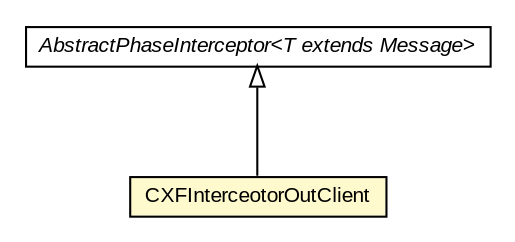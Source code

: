 #!/usr/local/bin/dot
#
# Class diagram 
# Generated by UMLGraph version R5_6-24-gf6e263 (http://www.umlgraph.org/)
#

digraph G {
	edge [fontname="arial",fontsize=10,labelfontname="arial",labelfontsize=10];
	node [fontname="arial",fontsize=10,shape=plaintext];
	nodesep=0.25;
	ranksep=0.5;
	// org.miloss.fgsms.agents.CXFInterceotorOutClient
	c207317 [label=<<table title="org.miloss.fgsms.agents.CXFInterceotorOutClient" border="0" cellborder="1" cellspacing="0" cellpadding="2" port="p" bgcolor="lemonChiffon" href="./CXFInterceotorOutClient.html">
		<tr><td><table border="0" cellspacing="0" cellpadding="1">
<tr><td align="center" balign="center"> CXFInterceotorOutClient </td></tr>
		</table></td></tr>
		</table>>, URL="./CXFInterceotorOutClient.html", fontname="arial", fontcolor="black", fontsize=10.0];
	//org.miloss.fgsms.agents.CXFInterceotorOutClient extends org.apache.cxf.phase.AbstractPhaseInterceptor
	c207613:p -> c207317:p [dir=back,arrowtail=empty];
	// org.apache.cxf.phase.AbstractPhaseInterceptor<T extends org.apache.cxf.message.Message>
	c207613 [label=<<table title="org.apache.cxf.phase.AbstractPhaseInterceptor" border="0" cellborder="1" cellspacing="0" cellpadding="2" port="p" href="http://java.sun.com/j2se/1.4.2/docs/api/org/apache/cxf/phase/AbstractPhaseInterceptor.html">
		<tr><td><table border="0" cellspacing="0" cellpadding="1">
<tr><td align="center" balign="center"><font face="arial italic"> AbstractPhaseInterceptor&lt;T extends Message&gt; </font></td></tr>
		</table></td></tr>
		</table>>, URL="http://java.sun.com/j2se/1.4.2/docs/api/org/apache/cxf/phase/AbstractPhaseInterceptor.html", fontname="arial", fontcolor="black", fontsize=10.0];
}

